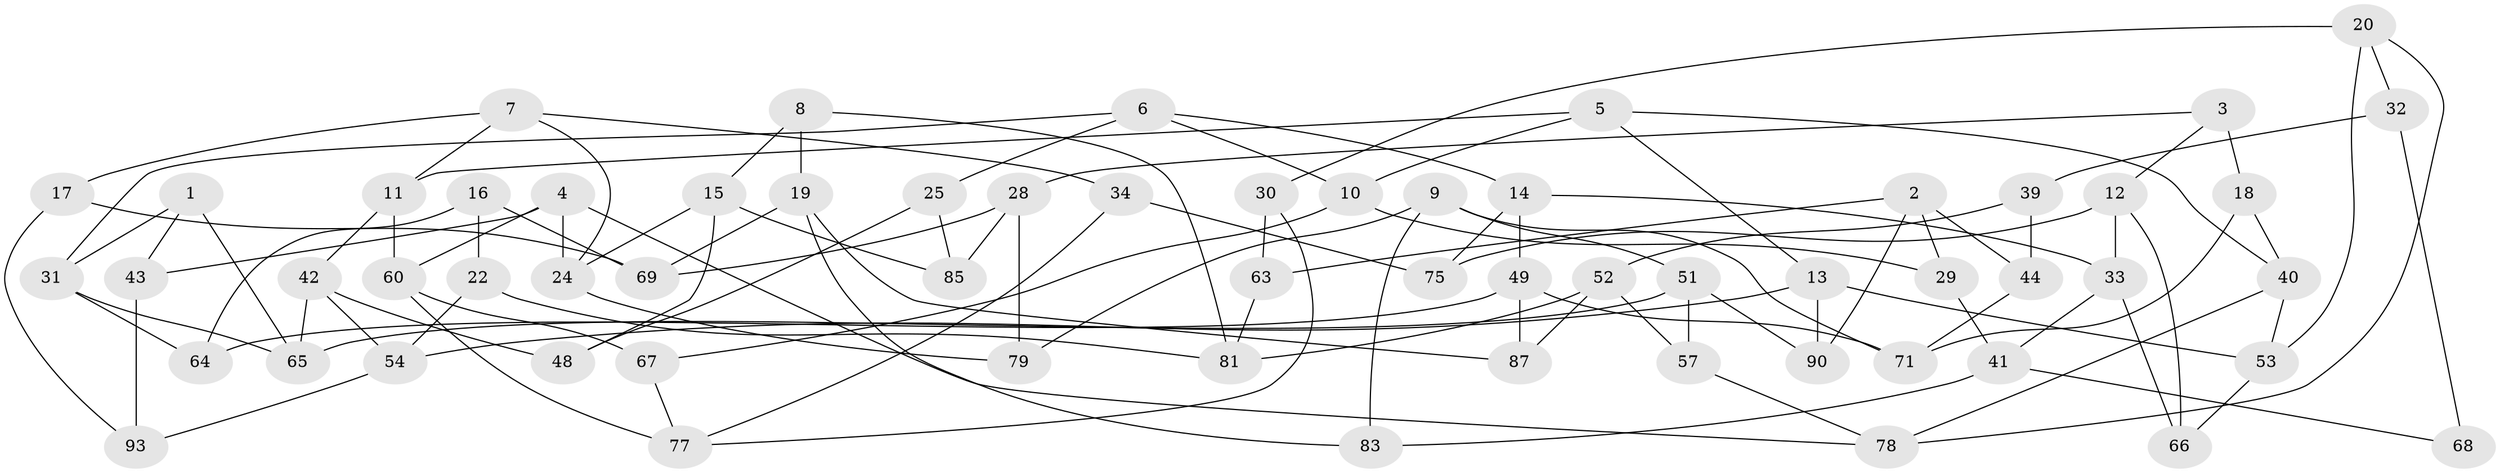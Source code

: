 // original degree distribution, {3: 1.0}
// Generated by graph-tools (version 1.1) at 2025/11/02/21/25 10:11:15]
// undirected, 62 vertices, 109 edges
graph export_dot {
graph [start="1"]
  node [color=gray90,style=filled];
  1;
  2 [super="+21"];
  3 [super="+35"];
  4 [super="+27"];
  5 [super="+47"];
  6 [super="+23"];
  7 [super="+72"];
  8;
  9 [super="+56"];
  10 [super="+73"];
  11 [super="+37"];
  12 [super="+45"];
  13 [super="+74"];
  14 [super="+46"];
  15 [super="+36"];
  16;
  17;
  18 [super="+26"];
  19 [super="+86"];
  20 [super="+59"];
  22;
  24 [super="+38"];
  25;
  28 [super="+92"];
  29;
  30;
  31 [super="+76"];
  32 [super="+95"];
  33 [super="+70"];
  34 [super="+80"];
  39;
  40 [super="+50"];
  41 [super="+62"];
  42 [super="+55"];
  43;
  44;
  48;
  49 [super="+58"];
  51 [super="+84"];
  52 [super="+82"];
  53 [super="+61"];
  54 [super="+94"];
  57;
  60 [super="+96"];
  63;
  64;
  65 [super="+100"];
  66;
  67;
  68;
  69 [super="+98"];
  71 [super="+88"];
  75 [super="+89"];
  77 [super="+97"];
  78 [super="+99"];
  79;
  81 [super="+91"];
  83;
  85;
  87;
  90;
  93;
  1 -- 65;
  1 -- 43;
  1 -- 31;
  2 -- 90;
  2 -- 44;
  2 -- 29;
  2 -- 63;
  3 -- 18 [weight=2];
  3 -- 12;
  3 -- 28;
  4 -- 43;
  4 -- 24;
  4 -- 78;
  4 -- 60;
  5 -- 11;
  5 -- 10;
  5 -- 13;
  5 -- 40;
  6 -- 25;
  6 -- 10;
  6 -- 31;
  6 -- 14;
  7 -- 11;
  7 -- 17;
  7 -- 24;
  7 -- 34;
  8 -- 15;
  8 -- 19;
  8 -- 81;
  9 -- 71;
  9 -- 51;
  9 -- 83;
  9 -- 79;
  10 -- 67;
  10 -- 29;
  11 -- 42;
  11 -- 60;
  12 -- 33;
  12 -- 75;
  12 -- 66;
  13 -- 90;
  13 -- 54;
  13 -- 53;
  14 -- 33;
  14 -- 75;
  14 -- 49;
  15 -- 48;
  15 -- 85;
  15 -- 24;
  16 -- 22;
  16 -- 64;
  16 -- 69;
  17 -- 93;
  17 -- 69;
  18 -- 71;
  18 -- 40;
  19 -- 83;
  19 -- 69;
  19 -- 87;
  20 -- 30;
  20 -- 32;
  20 -- 53;
  20 -- 78;
  22 -- 81;
  22 -- 54;
  24 -- 79;
  25 -- 85;
  25 -- 48;
  28 -- 79;
  28 -- 69;
  28 -- 85;
  29 -- 41;
  30 -- 77;
  30 -- 63;
  31 -- 64;
  31 -- 65;
  32 -- 68 [weight=2];
  32 -- 39;
  33 -- 66;
  33 -- 41;
  34 -- 75 [weight=2];
  34 -- 77;
  39 -- 44;
  39 -- 52;
  40 -- 78;
  40 -- 53;
  41 -- 83;
  41 -- 68;
  42 -- 48;
  42 -- 65;
  42 -- 54;
  43 -- 93;
  44 -- 71;
  49 -- 64;
  49 -- 87;
  49 -- 71;
  51 -- 57;
  51 -- 90;
  51 -- 65;
  52 -- 81;
  52 -- 87;
  52 -- 57;
  53 -- 66;
  54 -- 93;
  57 -- 78;
  60 -- 67;
  60 -- 77;
  63 -- 81;
  67 -- 77;
}
